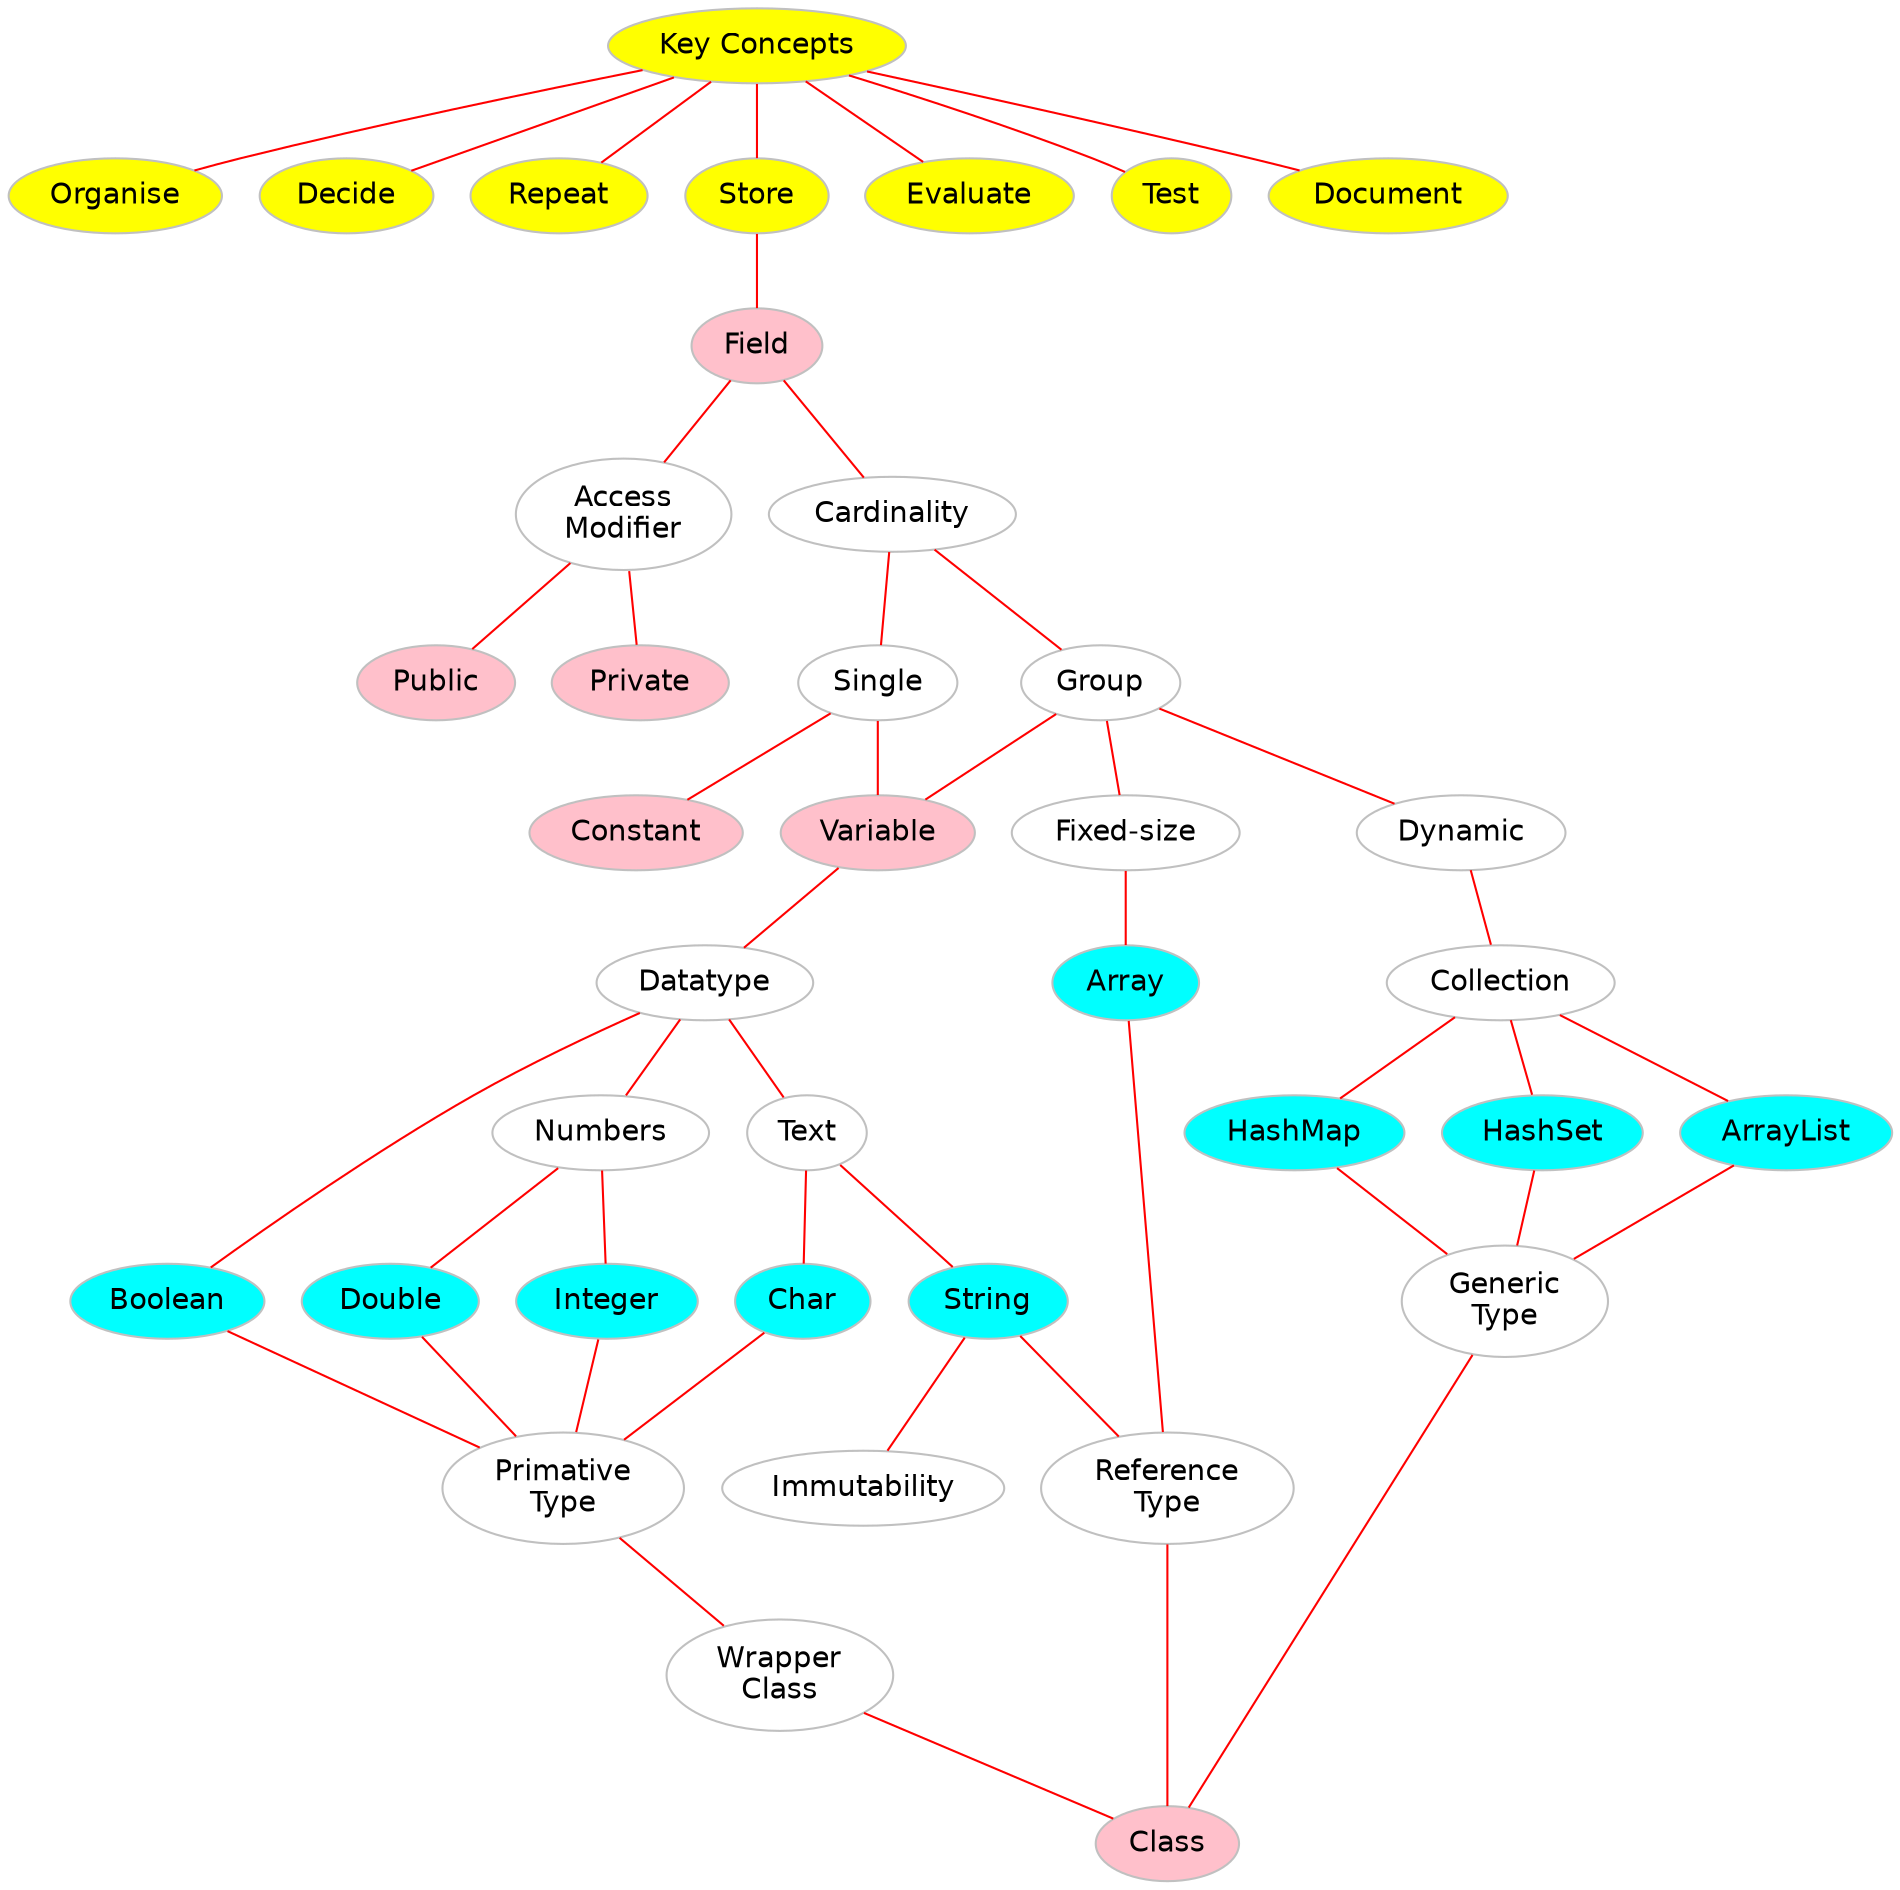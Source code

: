 graph G {

    bgcolor="white"
    node [color="gray", fontcolor="black", fillcolor="white", style="filled", fontname="Helvetica"]
    edge [color="red"]

    // Concepts
    "Key Concepts" [fillcolor="yellow"]
    Organise [fillcolor="yellow"]
    Decide [fillcolor="yellow"]
    Repeat [fillcolor="yellow"]
    Store [fillcolor="yellow"]
    Evaluate [fillcolor="yellow"]
    Test [fillcolor="yellow"]
    Document [fillcolor="yellow"]

    // Types
    Array [fillcolor="cyan"]
    HashMap [fillcolor="cyan"]
    HashSet [fillcolor="cyan"]
    ArrayList [fillcolor="cyan"]
    String [fillcolor="cyan"]
    Char [fillcolor="cyan"]
    Double [fillcolor="cyan"]
    Boolean [fillcolor="cyan"]
    Integer [fillcolor="cyan"]

    // Concrete
    Field [fillcolor="pink"]
    Constant [fillcolor="pink"]
    Variable [fillcolor="pink"]
    Class [fillcolor="pink"]
    Public [fillcolor="pink"]
    Private [fillcolor="pink"]
    /* "If / Else" [fillcolor="pink"]
    Main  [fillcolor="pink"]
    Method [fillcolor="pink"]
    Constructor [fillcolor="pink"]
    Statement  [fillcolor="pink"]
    Operator [fillcolor="pink"]
    "Conditional\nStatement" [fillcolor="pink"]
    "Boolean\nOperator" [fillcolor="pink"]
    "Arithmetic\nOperator" [fillcolor="pink"]
    "Equality\nOperator" [fillcolor="pink"]
    Expression [fillcolor="pink"]
    "Compound\nExpression" [fillcolor="pink"]
    While [fillcolor="pink"]
    For [fillcolor="pink"]
    Iterator [fillcolor="pink"]
    "For-each" [fillcolor="pink"]
    java [fillcolor="pink"]
    javac [fillcolor="pink"]
    javadoc [fillcolor="pink"]
    Comment [fillcolor="pink"]
    "Unit\nTest" [fillcolor="pink"] */


    "Key Concepts" -- Organise, Decide, Repeat, Store, Evaluate, Test, Document

    // Decide
    /* Decide -- "Conditional\nStatement"
    "Conditional\nStatement" -- Boolean, Expression, "If / Else"
    Expression -- "Compound\nExpression"
    "Compound\nExpression" -- "Boolean\nOperator"
    "Boolean\nOperator" -- Boolean */

    // Organise
    /* Organise -- Class, Method, Statement
    Method -- Constructor, Main, "Instance\nMethod", "Class\nMethod"
    "Instance\nMethod" -- Object */


    // Repeat
    /* Repeat -- Iteration
    Iteration -- Behaviour, Loops
    Loops -- While
    While -- For, Iterator
    Iterator -- "For-each"
    Behaviour -- Stages, Correctness, Infinity
    Stages -- Initialisation, Evaluation, Modification */

    // Store
    Store -- Field
    Field -- "Access\nModifier" -- Public, Private
    Field -- Cardinality
    Cardinality -- Single, Group -- Variable
    Single -- Constant
    Variable -- Datatype
    Group -- "Fixed-size", Dynamic
    "Fixed-size" -- Array
    Dynamic -- Collection
    Collection -- ArrayList, HashSet, HashMap
    Datatype -- Numbers, Text, Boolean
    Numbers -- Integer, Double
    Text -- Char, String
    String -- Immutability, "Reference\nType"
    "Reference\nType" -- Class
    Integer, Boolean, Char, Double -- "Primative\nType"
    ArrayList, HashSet, HashMap -- "Generic\nType"
    Array -- "Reference\nType"
    "Primative\nType" -- "Wrapper\nClass"
    "Wrapper\nClass" -- Class
    "Generic\nType" -- Class

    // Evaluate
    /* Evaluate -- Compilation, Runtime, Operator, "Method\nCalling"
    Runtime -- Object, java, "Garbage\nCollection"
    java -- JVM, Main
    JVM -- Object
    Object -- Lifecycle -- Creation -- State -- Destruction -- "Garbage\nCollection"
    Compilation -- javac, Error
    Operator -- Precedence, "Arithmetic\nOperator", "Equality\nOperator", "Boolean\nOperator" */

    // Test
    /* Test -- Bug -- "Unit\nTest", Debugging
    Test -- Strategy -- "Positive\nNegative", "Boundary\nExtreme"
    "Unit\nTest" -- "Test\nSuite", TDD, Assert */

    // Document
    /* Document -- javadoc, Comment
    Comment -- Intent, "Self\nDocumenting" */
}
